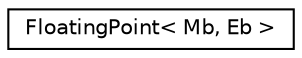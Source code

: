 digraph "Graphical Class Hierarchy"
{
 // LATEX_PDF_SIZE
  edge [fontname="Helvetica",fontsize="10",labelfontname="Helvetica",labelfontsize="10"];
  node [fontname="Helvetica",fontsize="10",shape=record];
  rankdir="LR";
  Node0 [label="FloatingPoint\< Mb, Eb \>",height=0.2,width=0.4,color="black", fillcolor="white", style="filled",URL="$classFloatingPoint.html",tooltip=" "];
}
